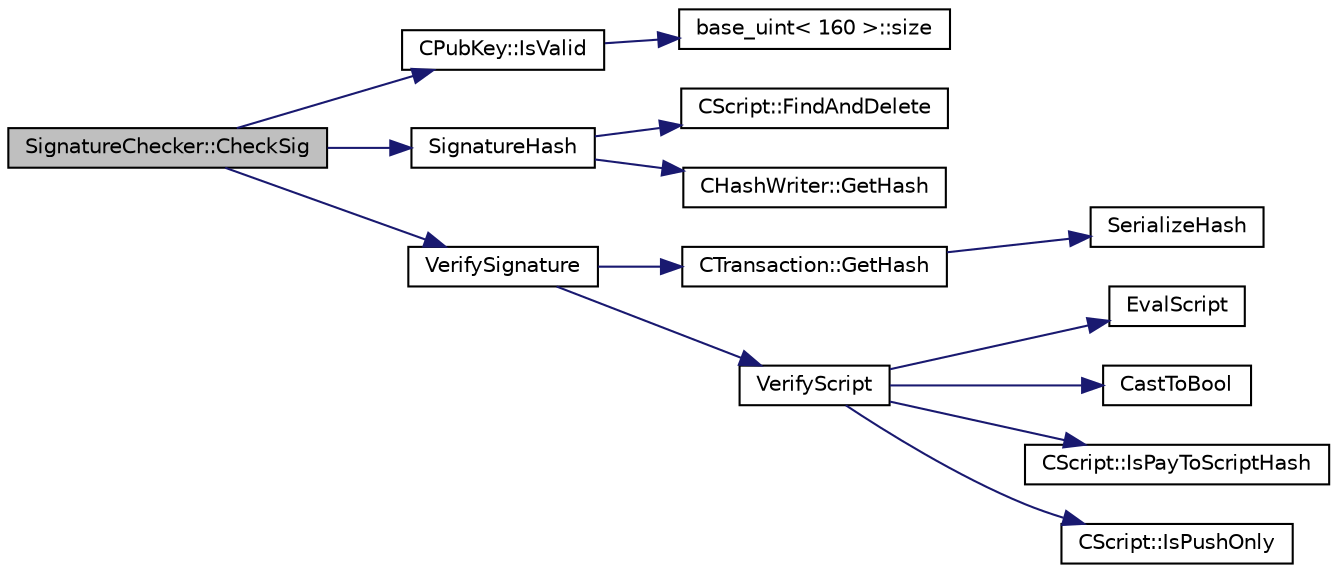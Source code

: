 digraph "SignatureChecker::CheckSig"
{
  edge [fontname="Helvetica",fontsize="10",labelfontname="Helvetica",labelfontsize="10"];
  node [fontname="Helvetica",fontsize="10",shape=record];
  rankdir="LR";
  Node16 [label="SignatureChecker::CheckSig",height=0.2,width=0.4,color="black", fillcolor="grey75", style="filled", fontcolor="black"];
  Node16 -> Node17 [color="midnightblue",fontsize="10",style="solid",fontname="Helvetica"];
  Node17 [label="CPubKey::IsValid",height=0.2,width=0.4,color="black", fillcolor="white", style="filled",URL="$class_c_pub_key.html#a4fa94293cf8577fd039b9a133f6c7f30"];
  Node17 -> Node18 [color="midnightblue",fontsize="10",style="solid",fontname="Helvetica"];
  Node18 [label="base_uint\< 160 \>::size",height=0.2,width=0.4,color="black", fillcolor="white", style="filled",URL="$classbase__uint.html#a1f49b034e686269601ea89b0319b8004"];
  Node16 -> Node19 [color="midnightblue",fontsize="10",style="solid",fontname="Helvetica"];
  Node19 [label="SignatureHash",height=0.2,width=0.4,color="black", fillcolor="white", style="filled",URL="$script_8cpp.html#a4086161bb714485e7e3662d9b0ceed7d"];
  Node19 -> Node20 [color="midnightblue",fontsize="10",style="solid",fontname="Helvetica"];
  Node20 [label="CScript::FindAndDelete",height=0.2,width=0.4,color="black", fillcolor="white", style="filled",URL="$class_c_script.html#aad6e9f84fe8aa2d27a979f1bc2732463"];
  Node19 -> Node21 [color="midnightblue",fontsize="10",style="solid",fontname="Helvetica"];
  Node21 [label="CHashWriter::GetHash",height=0.2,width=0.4,color="black", fillcolor="white", style="filled",URL="$class_c_hash_writer.html#ae94a937211502eabf19477630090093a"];
  Node16 -> Node22 [color="midnightblue",fontsize="10",style="solid",fontname="Helvetica"];
  Node22 [label="VerifySignature",height=0.2,width=0.4,color="black", fillcolor="white", style="filled",URL="$script_8cpp.html#a3bebacccf5ed6d80e80889b65830f893"];
  Node22 -> Node23 [color="midnightblue",fontsize="10",style="solid",fontname="Helvetica"];
  Node23 [label="CTransaction::GetHash",height=0.2,width=0.4,color="black", fillcolor="white", style="filled",URL="$class_c_transaction.html#a0b46d80e82ca324e82c2ce3fc1492bfa"];
  Node23 -> Node24 [color="midnightblue",fontsize="10",style="solid",fontname="Helvetica"];
  Node24 [label="SerializeHash",height=0.2,width=0.4,color="black", fillcolor="white", style="filled",URL="$hash_8h.html#a6de694e43f17c62025c6883965b65e63"];
  Node22 -> Node25 [color="midnightblue",fontsize="10",style="solid",fontname="Helvetica"];
  Node25 [label="VerifyScript",height=0.2,width=0.4,color="black", fillcolor="white", style="filled",URL="$script_8cpp.html#a995f521b6ca4a8bfbd02d4cfe226feb6"];
  Node25 -> Node26 [color="midnightblue",fontsize="10",style="solid",fontname="Helvetica"];
  Node26 [label="EvalScript",height=0.2,width=0.4,color="black", fillcolor="white", style="filled",URL="$script_8cpp.html#a06faacc17cea79366513c22361475a5a"];
  Node25 -> Node27 [color="midnightblue",fontsize="10",style="solid",fontname="Helvetica"];
  Node27 [label="CastToBool",height=0.2,width=0.4,color="black", fillcolor="white", style="filled",URL="$script_8cpp.html#a43bc2157638b796f2e3144963e00db34"];
  Node25 -> Node28 [color="midnightblue",fontsize="10",style="solid",fontname="Helvetica"];
  Node28 [label="CScript::IsPayToScriptHash",height=0.2,width=0.4,color="black", fillcolor="white", style="filled",URL="$class_c_script.html#a0c3729c606d318923dc06f95d85a0971"];
  Node25 -> Node29 [color="midnightblue",fontsize="10",style="solid",fontname="Helvetica"];
  Node29 [label="CScript::IsPushOnly",height=0.2,width=0.4,color="black", fillcolor="white", style="filled",URL="$class_c_script.html#a804771eeafb1039672515eabbc823274"];
}
